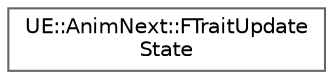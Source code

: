 digraph "Graphical Class Hierarchy"
{
 // INTERACTIVE_SVG=YES
 // LATEX_PDF_SIZE
  bgcolor="transparent";
  edge [fontname=Helvetica,fontsize=10,labelfontname=Helvetica,labelfontsize=10];
  node [fontname=Helvetica,fontsize=10,shape=box,height=0.2,width=0.4];
  rankdir="LR";
  Node0 [id="Node000000",label="UE::AnimNext::FTraitUpdate\lState",height=0.2,width=0.4,color="grey40", fillcolor="white", style="filled",URL="$d6/d04/structUE_1_1AnimNext_1_1FTraitUpdateState.html",tooltip="FTraitUpdateState."];
}
